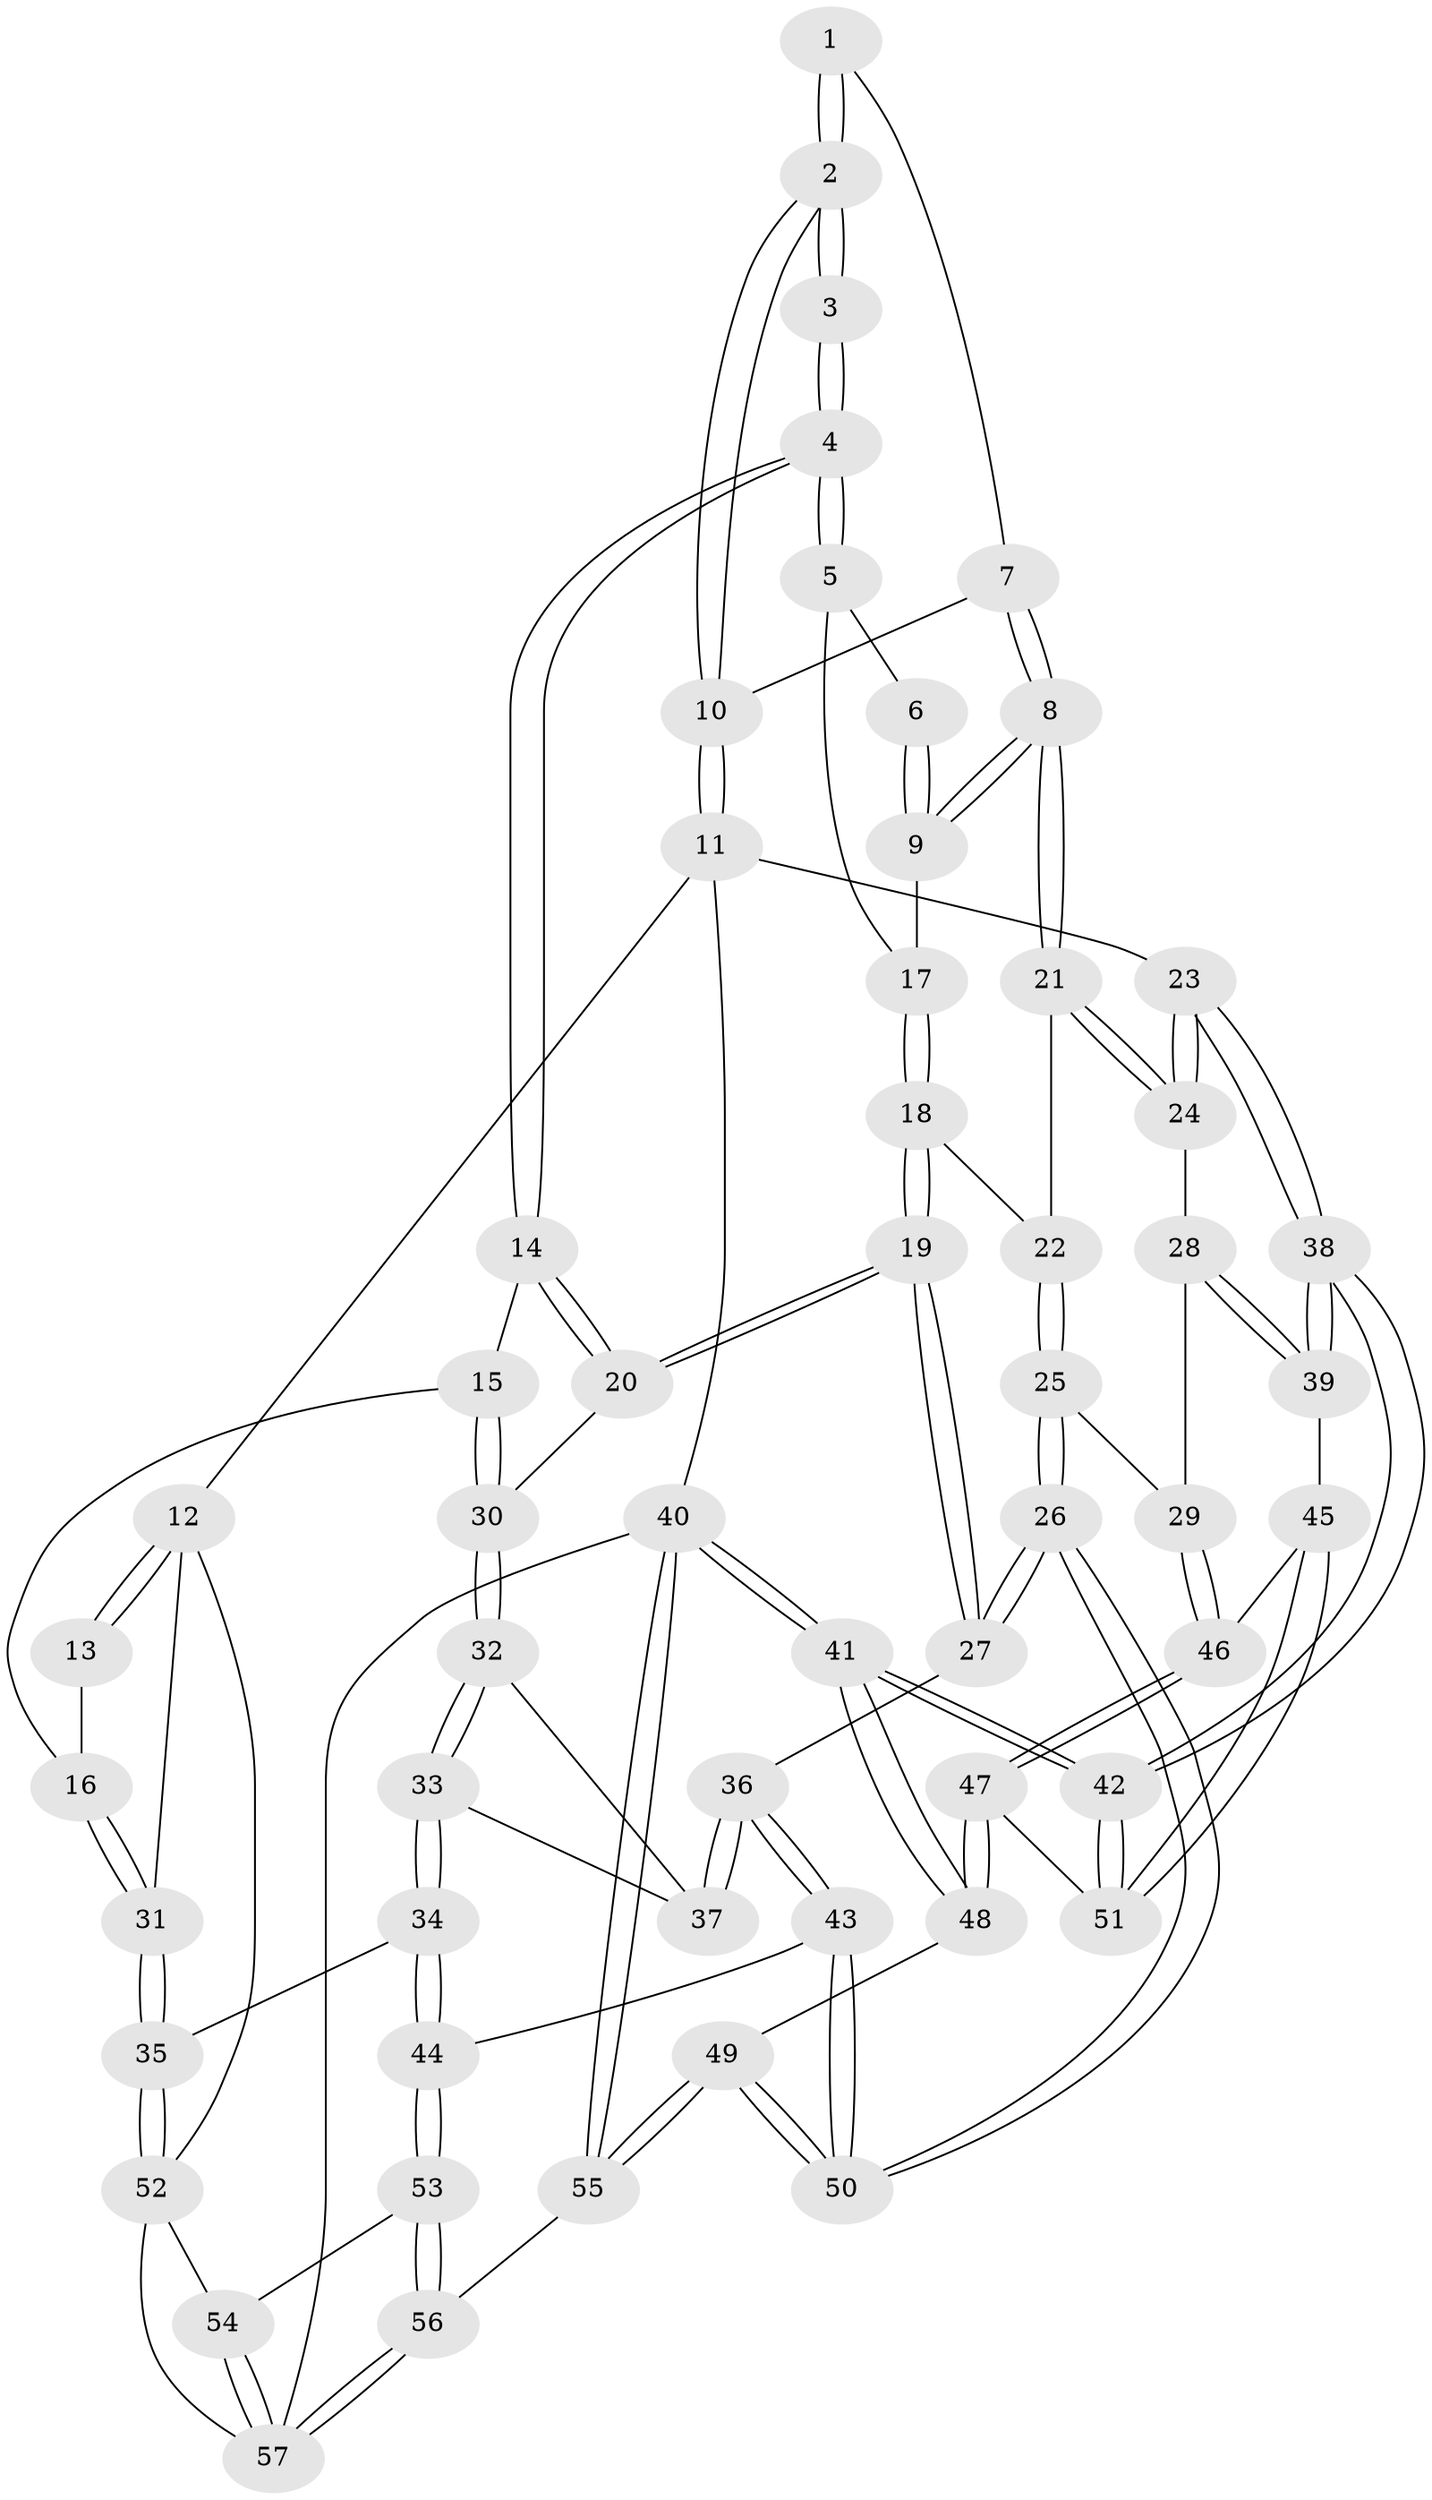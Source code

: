 // Generated by graph-tools (version 1.1) at 2025/01/03/09/25 05:01:18]
// undirected, 57 vertices, 139 edges
graph export_dot {
graph [start="1"]
  node [color=gray90,style=filled];
  1 [pos="+0.7228487107350149+0.04362814380400646"];
  2 [pos="+1+0"];
  3 [pos="+0.4321919272271013+0"];
  4 [pos="+0.44270857640406763+0"];
  5 [pos="+0.5228078500713953+0.023657768277577727"];
  6 [pos="+0.6405745751485759+0.06380008322888078"];
  7 [pos="+0.8606138304500567+0.15041628329511936"];
  8 [pos="+0.8328451514833864+0.1899760297122955"];
  9 [pos="+0.8153695472421044+0.18030145206396866"];
  10 [pos="+1+0"];
  11 [pos="+1+0"];
  12 [pos="+0+0"];
  13 [pos="+0+0"];
  14 [pos="+0.4243285901998512+0.00018850287706756124"];
  15 [pos="+0.17631805012276794+0.25648162779469447"];
  16 [pos="+0.16982317802753838+0.25708118899411425"];
  17 [pos="+0.5927571318418989+0.1483362793560071"];
  18 [pos="+0.6290731235390146+0.24063735131963657"];
  19 [pos="+0.47128346832839124+0.3248782609750615"];
  20 [pos="+0.4659414450482356+0.3193551117848494"];
  21 [pos="+0.8241993818370426+0.2284921291504224"];
  22 [pos="+0.7122296011418966+0.28280845680891076"];
  23 [pos="+1+0.35284469692235537"];
  24 [pos="+0.8930053773378201+0.33054963660394066"];
  25 [pos="+0.6317487946601295+0.5074072735834653"];
  26 [pos="+0.5417616468588006+0.5164879891884334"];
  27 [pos="+0.53608123882931+0.5135008818109585"];
  28 [pos="+0.8699622577067628+0.4216093320810381"];
  29 [pos="+0.6367281520386218+0.5095551571266529"];
  30 [pos="+0.26632315087343883+0.3252052248181979"];
  31 [pos="+0+0.4187671494771032"];
  32 [pos="+0.2695621502413623+0.3379535723620936"];
  33 [pos="+0.21515047738096582+0.5555146178301704"];
  34 [pos="+0.12898635611248568+0.5951878060608877"];
  35 [pos="+0+0.49902558776419453"];
  36 [pos="+0.40817858035530813+0.5348070304842676"];
  37 [pos="+0.37470341643915395+0.5261557097778248"];
  38 [pos="+1+0.6304703787116432"];
  39 [pos="+0.9569840806580604+0.5732619458434154"];
  40 [pos="+1+1"];
  41 [pos="+1+1"];
  42 [pos="+1+0.7804002736944972"];
  43 [pos="+0.31667638084831645+0.7547916727667937"];
  44 [pos="+0.22424547067638212+0.7520394081248848"];
  45 [pos="+0.9498595744776728+0.5764559464753821"];
  46 [pos="+0.6901447979525942+0.5636150502376351"];
  47 [pos="+0.7682335930074663+0.758729430422203"];
  48 [pos="+0.763388772203768+0.7737187287882662"];
  49 [pos="+0.5489668108271191+0.9435814515835496"];
  50 [pos="+0.5082600938590053+0.8648946096642066"];
  51 [pos="+0.8039167738247698+0.7392473622253727"];
  52 [pos="+0+0.6870897618649402"];
  53 [pos="+0.18142164618023204+0.8383018192625201"];
  54 [pos="+0.1265631359410133+0.8825694516889375"];
  55 [pos="+0.5395897168554716+1"];
  56 [pos="+0.473610692897913+1"];
  57 [pos="+0.009291328054093205+1"];
  1 -- 2;
  1 -- 2;
  1 -- 7;
  2 -- 3;
  2 -- 3;
  2 -- 10;
  2 -- 10;
  3 -- 4;
  3 -- 4;
  4 -- 5;
  4 -- 5;
  4 -- 14;
  4 -- 14;
  5 -- 6;
  5 -- 17;
  6 -- 9;
  6 -- 9;
  7 -- 8;
  7 -- 8;
  7 -- 10;
  8 -- 9;
  8 -- 9;
  8 -- 21;
  8 -- 21;
  9 -- 17;
  10 -- 11;
  10 -- 11;
  11 -- 12;
  11 -- 23;
  11 -- 40;
  12 -- 13;
  12 -- 13;
  12 -- 31;
  12 -- 52;
  13 -- 16;
  14 -- 15;
  14 -- 20;
  14 -- 20;
  15 -- 16;
  15 -- 30;
  15 -- 30;
  16 -- 31;
  16 -- 31;
  17 -- 18;
  17 -- 18;
  18 -- 19;
  18 -- 19;
  18 -- 22;
  19 -- 20;
  19 -- 20;
  19 -- 27;
  19 -- 27;
  20 -- 30;
  21 -- 22;
  21 -- 24;
  21 -- 24;
  22 -- 25;
  22 -- 25;
  23 -- 24;
  23 -- 24;
  23 -- 38;
  23 -- 38;
  24 -- 28;
  25 -- 26;
  25 -- 26;
  25 -- 29;
  26 -- 27;
  26 -- 27;
  26 -- 50;
  26 -- 50;
  27 -- 36;
  28 -- 29;
  28 -- 39;
  28 -- 39;
  29 -- 46;
  29 -- 46;
  30 -- 32;
  30 -- 32;
  31 -- 35;
  31 -- 35;
  32 -- 33;
  32 -- 33;
  32 -- 37;
  33 -- 34;
  33 -- 34;
  33 -- 37;
  34 -- 35;
  34 -- 44;
  34 -- 44;
  35 -- 52;
  35 -- 52;
  36 -- 37;
  36 -- 37;
  36 -- 43;
  36 -- 43;
  38 -- 39;
  38 -- 39;
  38 -- 42;
  38 -- 42;
  39 -- 45;
  40 -- 41;
  40 -- 41;
  40 -- 55;
  40 -- 55;
  40 -- 57;
  41 -- 42;
  41 -- 42;
  41 -- 48;
  41 -- 48;
  42 -- 51;
  42 -- 51;
  43 -- 44;
  43 -- 50;
  43 -- 50;
  44 -- 53;
  44 -- 53;
  45 -- 46;
  45 -- 51;
  45 -- 51;
  46 -- 47;
  46 -- 47;
  47 -- 48;
  47 -- 48;
  47 -- 51;
  48 -- 49;
  49 -- 50;
  49 -- 50;
  49 -- 55;
  49 -- 55;
  52 -- 54;
  52 -- 57;
  53 -- 54;
  53 -- 56;
  53 -- 56;
  54 -- 57;
  54 -- 57;
  55 -- 56;
  56 -- 57;
  56 -- 57;
}
